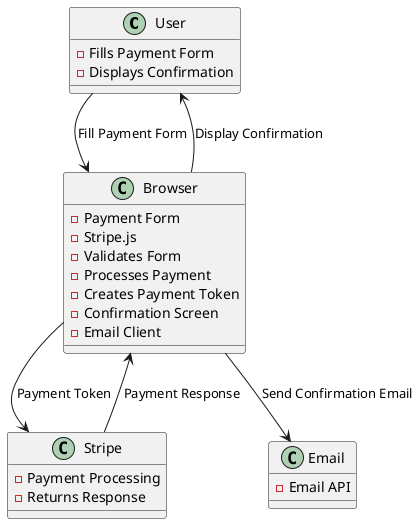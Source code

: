 ```plantuml
@startuml
!define RECTANGLE class

RECTANGLE User {
  - Fills Payment Form
  - Displays Confirmation
}

RECTANGLE Browser {
  - Payment Form
  - Stripe.js
  - Validates Form
  - Processes Payment
  - Creates Payment Token
  - Confirmation Screen
  - Email Client
}

RECTANGLE Stripe {
  - Payment Processing
  - Returns Response
}

RECTANGLE Email {
  - Email API
}

User --> Browser : Fill Payment Form
Browser --> Stripe : Payment Token
Stripe --> Browser : Payment Response
Browser --> User : Display Confirmation
Browser --> Email : Send Confirmation Email
@enduml

```
